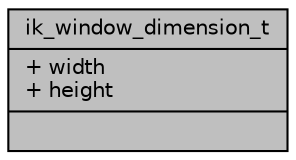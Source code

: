 digraph "ik_window_dimension_t"
{
 // INTERACTIVE_SVG=YES
 // LATEX_PDF_SIZE
  bgcolor="transparent";
  edge [fontname="Helvetica",fontsize="10",labelfontname="Helvetica",labelfontsize="10"];
  node [fontname="Helvetica",fontsize="10",shape=record];
  Node1 [label="{ik_window_dimension_t\n|+ width\l+ height\l|}",height=0.2,width=0.4,color="black", fillcolor="grey75", style="filled", fontcolor="black",tooltip=" "];
}
